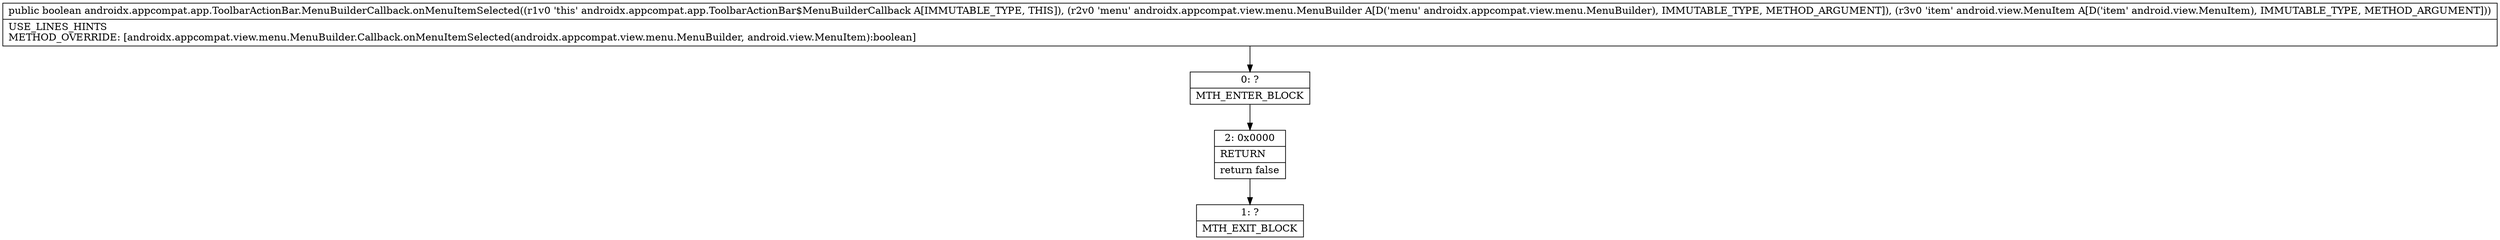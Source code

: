 digraph "CFG forandroidx.appcompat.app.ToolbarActionBar.MenuBuilderCallback.onMenuItemSelected(Landroidx\/appcompat\/view\/menu\/MenuBuilder;Landroid\/view\/MenuItem;)Z" {
Node_0 [shape=record,label="{0\:\ ?|MTH_ENTER_BLOCK\l}"];
Node_2 [shape=record,label="{2\:\ 0x0000|RETURN\l|return false\l}"];
Node_1 [shape=record,label="{1\:\ ?|MTH_EXIT_BLOCK\l}"];
MethodNode[shape=record,label="{public boolean androidx.appcompat.app.ToolbarActionBar.MenuBuilderCallback.onMenuItemSelected((r1v0 'this' androidx.appcompat.app.ToolbarActionBar$MenuBuilderCallback A[IMMUTABLE_TYPE, THIS]), (r2v0 'menu' androidx.appcompat.view.menu.MenuBuilder A[D('menu' androidx.appcompat.view.menu.MenuBuilder), IMMUTABLE_TYPE, METHOD_ARGUMENT]), (r3v0 'item' android.view.MenuItem A[D('item' android.view.MenuItem), IMMUTABLE_TYPE, METHOD_ARGUMENT]))  | USE_LINES_HINTS\lMETHOD_OVERRIDE: [androidx.appcompat.view.menu.MenuBuilder.Callback.onMenuItemSelected(androidx.appcompat.view.menu.MenuBuilder, android.view.MenuItem):boolean]\l}"];
MethodNode -> Node_0;Node_0 -> Node_2;
Node_2 -> Node_1;
}


